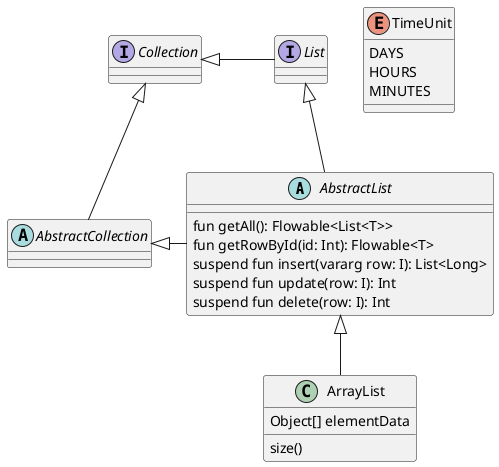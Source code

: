 @startuml

abstract class AbstractList{
    fun getAll(): Flowable<List<T>>
    fun getRowById(id: Int): Flowable<T>
    suspend fun insert(vararg row: I): List<Long>
    suspend fun update(row: I): Int
    suspend fun delete(row: I): Int
}
abstract AbstractCollection
interface List
interface Collection

List <|-- AbstractList
Collection <|-- AbstractCollection

Collection <|- List
AbstractCollection <|- AbstractList
AbstractList <|-- ArrayList

class ArrayList {
Object[] elementData
size()
}

enum TimeUnit {
DAYS
HOURS
MINUTES
}

@enduml